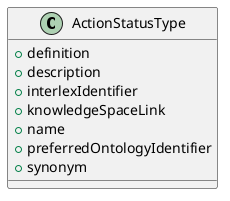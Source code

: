@startuml
class ActionStatusType {
+definition
+description
+interlexIdentifier
+knowledgeSpaceLink
+name
+preferredOntologyIdentifier
+synonym

}

@enduml